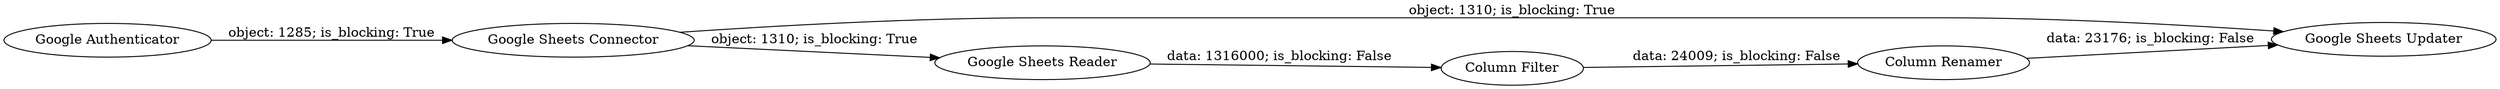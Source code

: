 digraph {
	"5690756964175007394_14" [label="Column Renamer"]
	"5690756964175007394_6" [label="Google Sheets Updater"]
	"5690756964175007394_5" [label="Google Sheets Connector"]
	"5690756964175007394_1" [label="Google Authenticator"]
	"5690756964175007394_2" [label="Google Sheets Reader"]
	"5690756964175007394_7" [label="Column Filter"]
	"5690756964175007394_2" -> "5690756964175007394_7" [label="data: 1316000; is_blocking: False"]
	"5690756964175007394_5" -> "5690756964175007394_6" [label="object: 1310; is_blocking: True"]
	"5690756964175007394_5" -> "5690756964175007394_2" [label="object: 1310; is_blocking: True"]
	"5690756964175007394_14" -> "5690756964175007394_6" [label="data: 23176; is_blocking: False"]
	"5690756964175007394_1" -> "5690756964175007394_5" [label="object: 1285; is_blocking: True"]
	"5690756964175007394_7" -> "5690756964175007394_14" [label="data: 24009; is_blocking: False"]
	rankdir=LR
}
